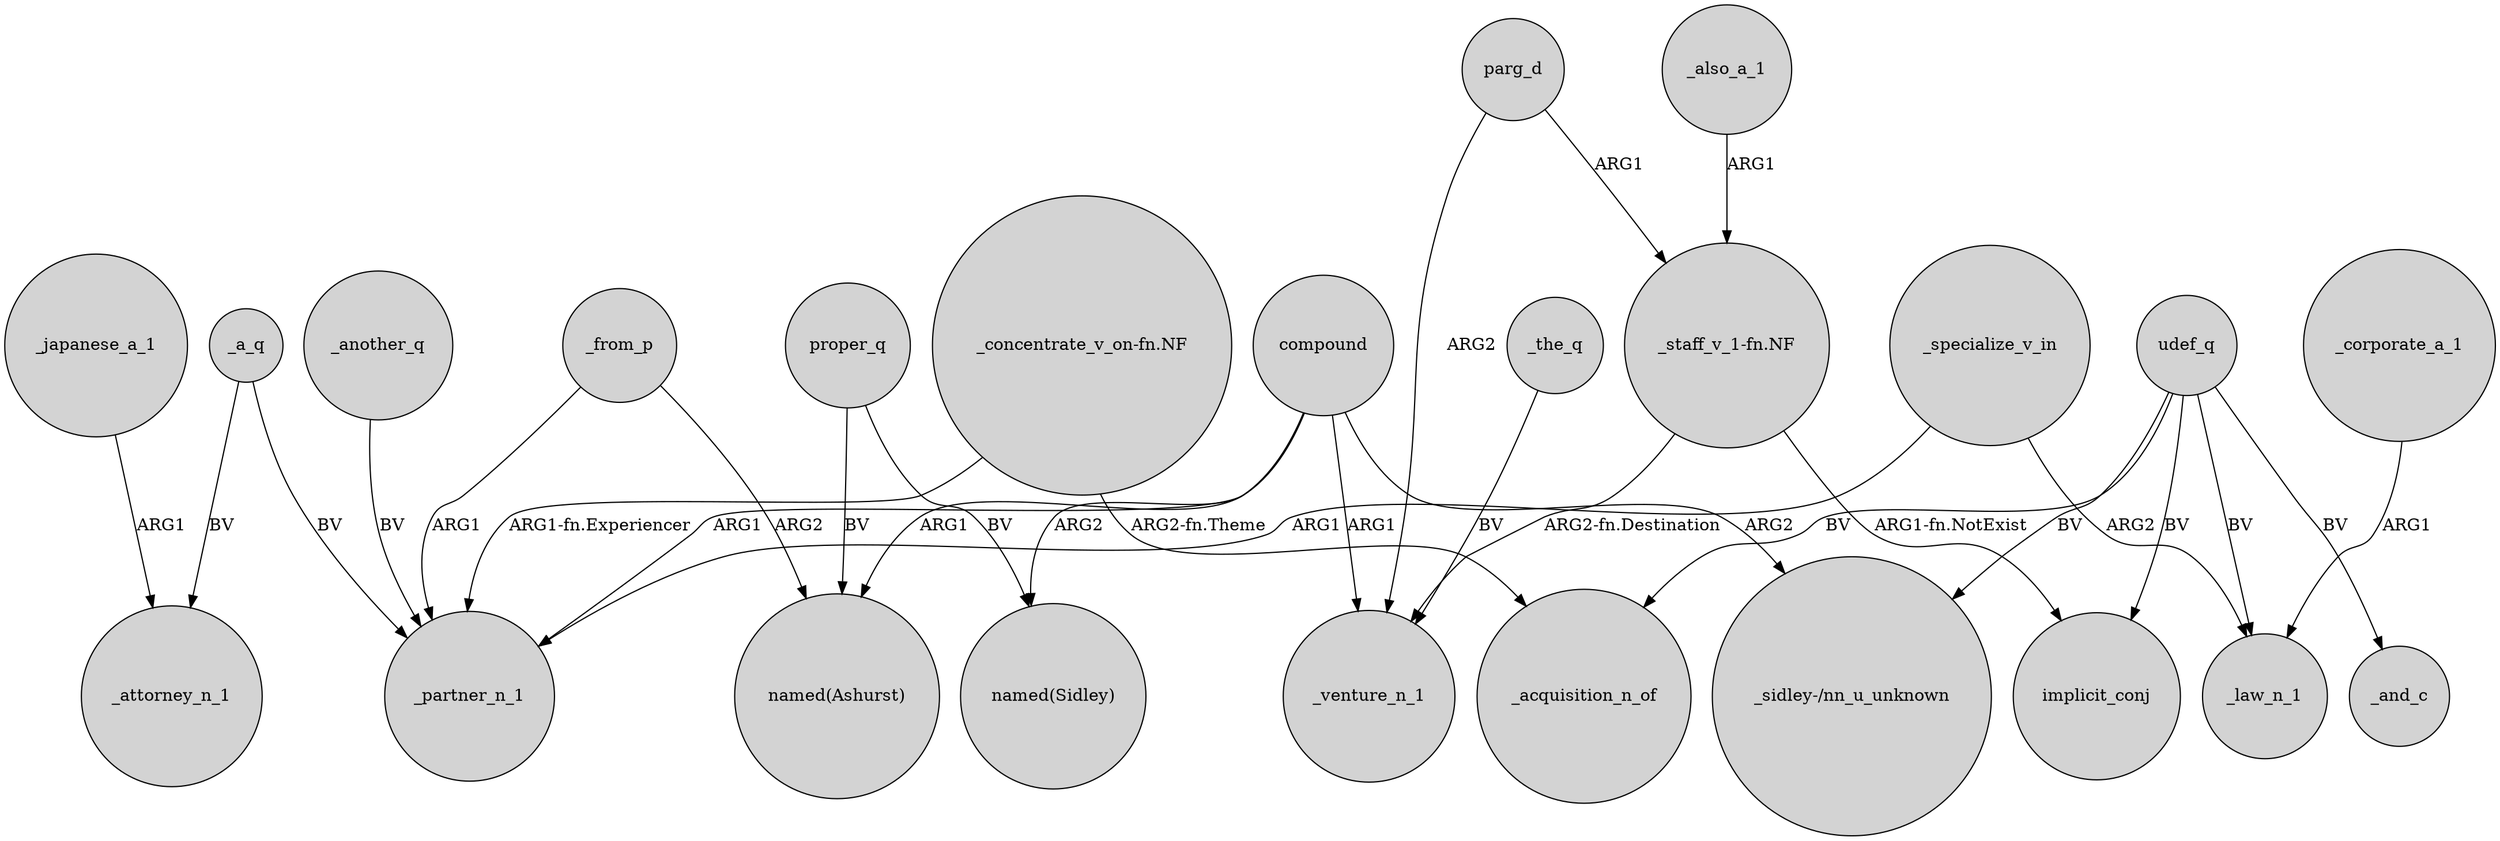 digraph {
	node [shape=circle style=filled]
	_a_q -> _attorney_n_1 [label=BV]
	compound -> _venture_n_1 [label=ARG1]
	"_concentrate_v_on-fn.NF" -> _acquisition_n_of [label="ARG2-fn.Theme"]
	"_staff_v_1-fn.NF" -> implicit_conj [label="ARG1-fn.NotExist"]
	_from_p -> _partner_n_1 [label=ARG1]
	_another_q -> _partner_n_1 [label=BV]
	_specialize_v_in -> _law_n_1 [label=ARG2]
	_a_q -> _partner_n_1 [label=BV]
	compound -> _partner_n_1 [label=ARG1]
	_from_p -> "named(Ashurst)" [label=ARG2]
	parg_d -> "_staff_v_1-fn.NF" [label=ARG1]
	udef_q -> _law_n_1 [label=BV]
	"_concentrate_v_on-fn.NF" -> _partner_n_1 [label="ARG1-fn.Experiencer"]
	udef_q -> implicit_conj [label=BV]
	_corporate_a_1 -> _law_n_1 [label=ARG1]
	udef_q -> "_sidley-/nn_u_unknown" [label=BV]
	"_staff_v_1-fn.NF" -> _venture_n_1 [label="ARG2-fn.Destination"]
	proper_q -> "named(Ashurst)" [label=BV]
	_also_a_1 -> "_staff_v_1-fn.NF" [label=ARG1]
	udef_q -> _acquisition_n_of [label=BV]
	compound -> "named(Sidley)" [label=ARG2]
	compound -> "named(Ashurst)" [label=ARG1]
	proper_q -> "named(Sidley)" [label=BV]
	_the_q -> _venture_n_1 [label=BV]
	parg_d -> _venture_n_1 [label=ARG2]
	_specialize_v_in -> _partner_n_1 [label=ARG1]
	compound -> "_sidley-/nn_u_unknown" [label=ARG2]
	_japanese_a_1 -> _attorney_n_1 [label=ARG1]
	udef_q -> _and_c [label=BV]
}
